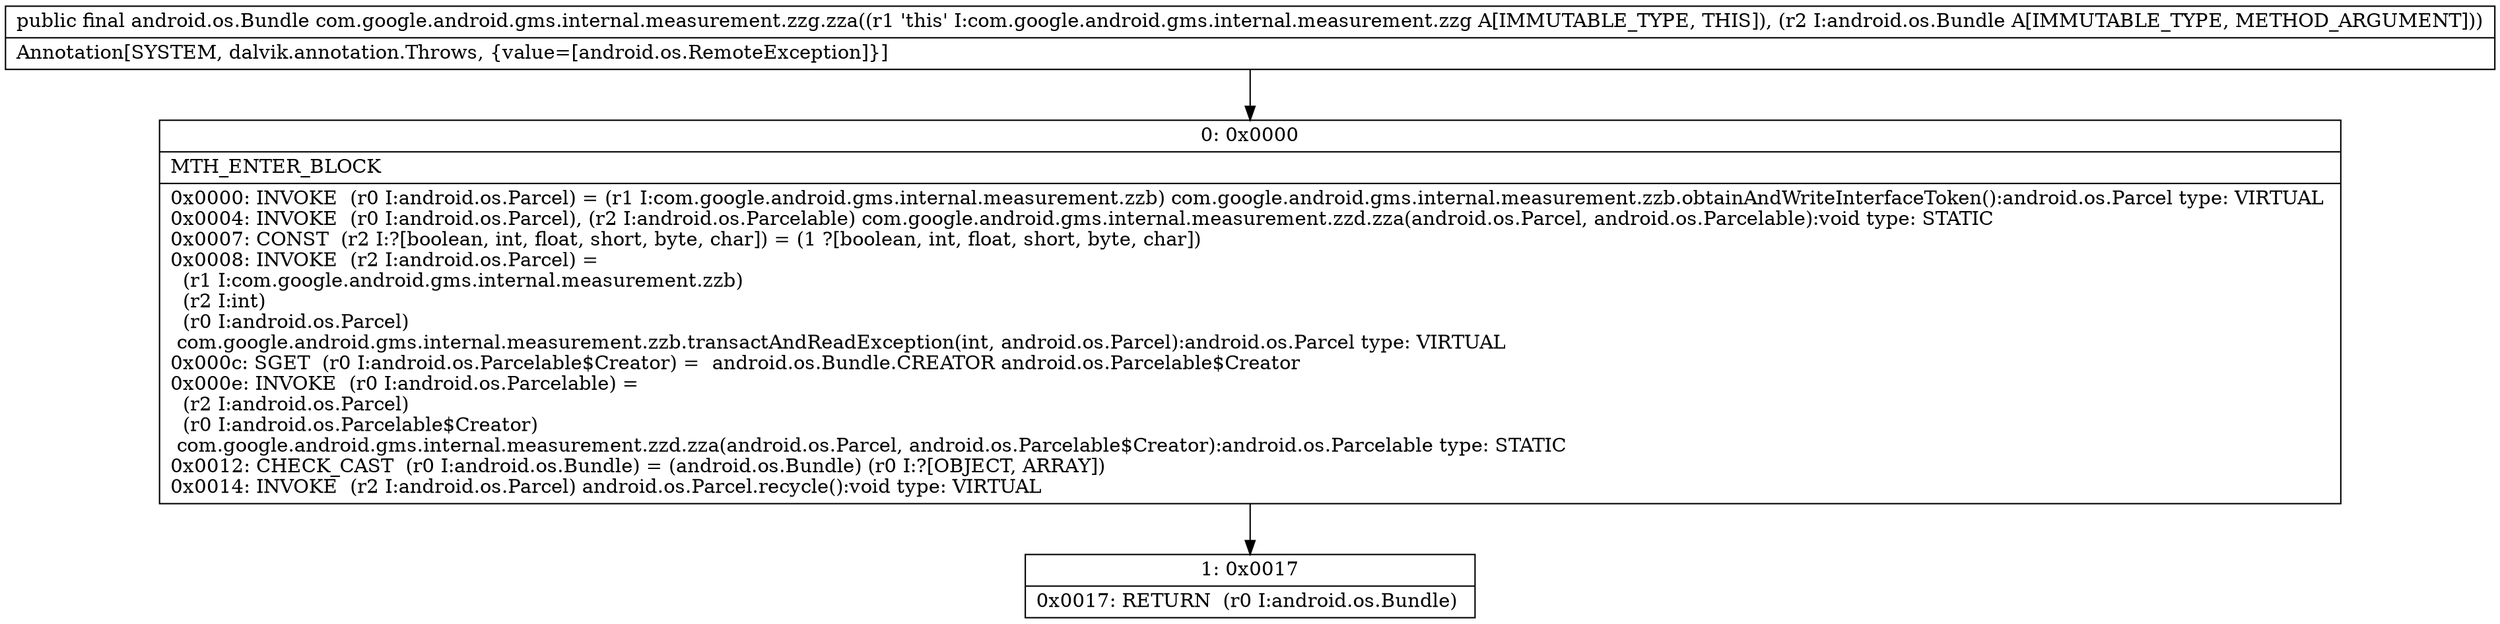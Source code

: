 digraph "CFG forcom.google.android.gms.internal.measurement.zzg.zza(Landroid\/os\/Bundle;)Landroid\/os\/Bundle;" {
Node_0 [shape=record,label="{0\:\ 0x0000|MTH_ENTER_BLOCK\l|0x0000: INVOKE  (r0 I:android.os.Parcel) = (r1 I:com.google.android.gms.internal.measurement.zzb) com.google.android.gms.internal.measurement.zzb.obtainAndWriteInterfaceToken():android.os.Parcel type: VIRTUAL \l0x0004: INVOKE  (r0 I:android.os.Parcel), (r2 I:android.os.Parcelable) com.google.android.gms.internal.measurement.zzd.zza(android.os.Parcel, android.os.Parcelable):void type: STATIC \l0x0007: CONST  (r2 I:?[boolean, int, float, short, byte, char]) = (1 ?[boolean, int, float, short, byte, char]) \l0x0008: INVOKE  (r2 I:android.os.Parcel) = \l  (r1 I:com.google.android.gms.internal.measurement.zzb)\l  (r2 I:int)\l  (r0 I:android.os.Parcel)\l com.google.android.gms.internal.measurement.zzb.transactAndReadException(int, android.os.Parcel):android.os.Parcel type: VIRTUAL \l0x000c: SGET  (r0 I:android.os.Parcelable$Creator) =  android.os.Bundle.CREATOR android.os.Parcelable$Creator \l0x000e: INVOKE  (r0 I:android.os.Parcelable) = \l  (r2 I:android.os.Parcel)\l  (r0 I:android.os.Parcelable$Creator)\l com.google.android.gms.internal.measurement.zzd.zza(android.os.Parcel, android.os.Parcelable$Creator):android.os.Parcelable type: STATIC \l0x0012: CHECK_CAST  (r0 I:android.os.Bundle) = (android.os.Bundle) (r0 I:?[OBJECT, ARRAY]) \l0x0014: INVOKE  (r2 I:android.os.Parcel) android.os.Parcel.recycle():void type: VIRTUAL \l}"];
Node_1 [shape=record,label="{1\:\ 0x0017|0x0017: RETURN  (r0 I:android.os.Bundle) \l}"];
MethodNode[shape=record,label="{public final android.os.Bundle com.google.android.gms.internal.measurement.zzg.zza((r1 'this' I:com.google.android.gms.internal.measurement.zzg A[IMMUTABLE_TYPE, THIS]), (r2 I:android.os.Bundle A[IMMUTABLE_TYPE, METHOD_ARGUMENT]))  | Annotation[SYSTEM, dalvik.annotation.Throws, \{value=[android.os.RemoteException]\}]\l}"];
MethodNode -> Node_0;
Node_0 -> Node_1;
}

